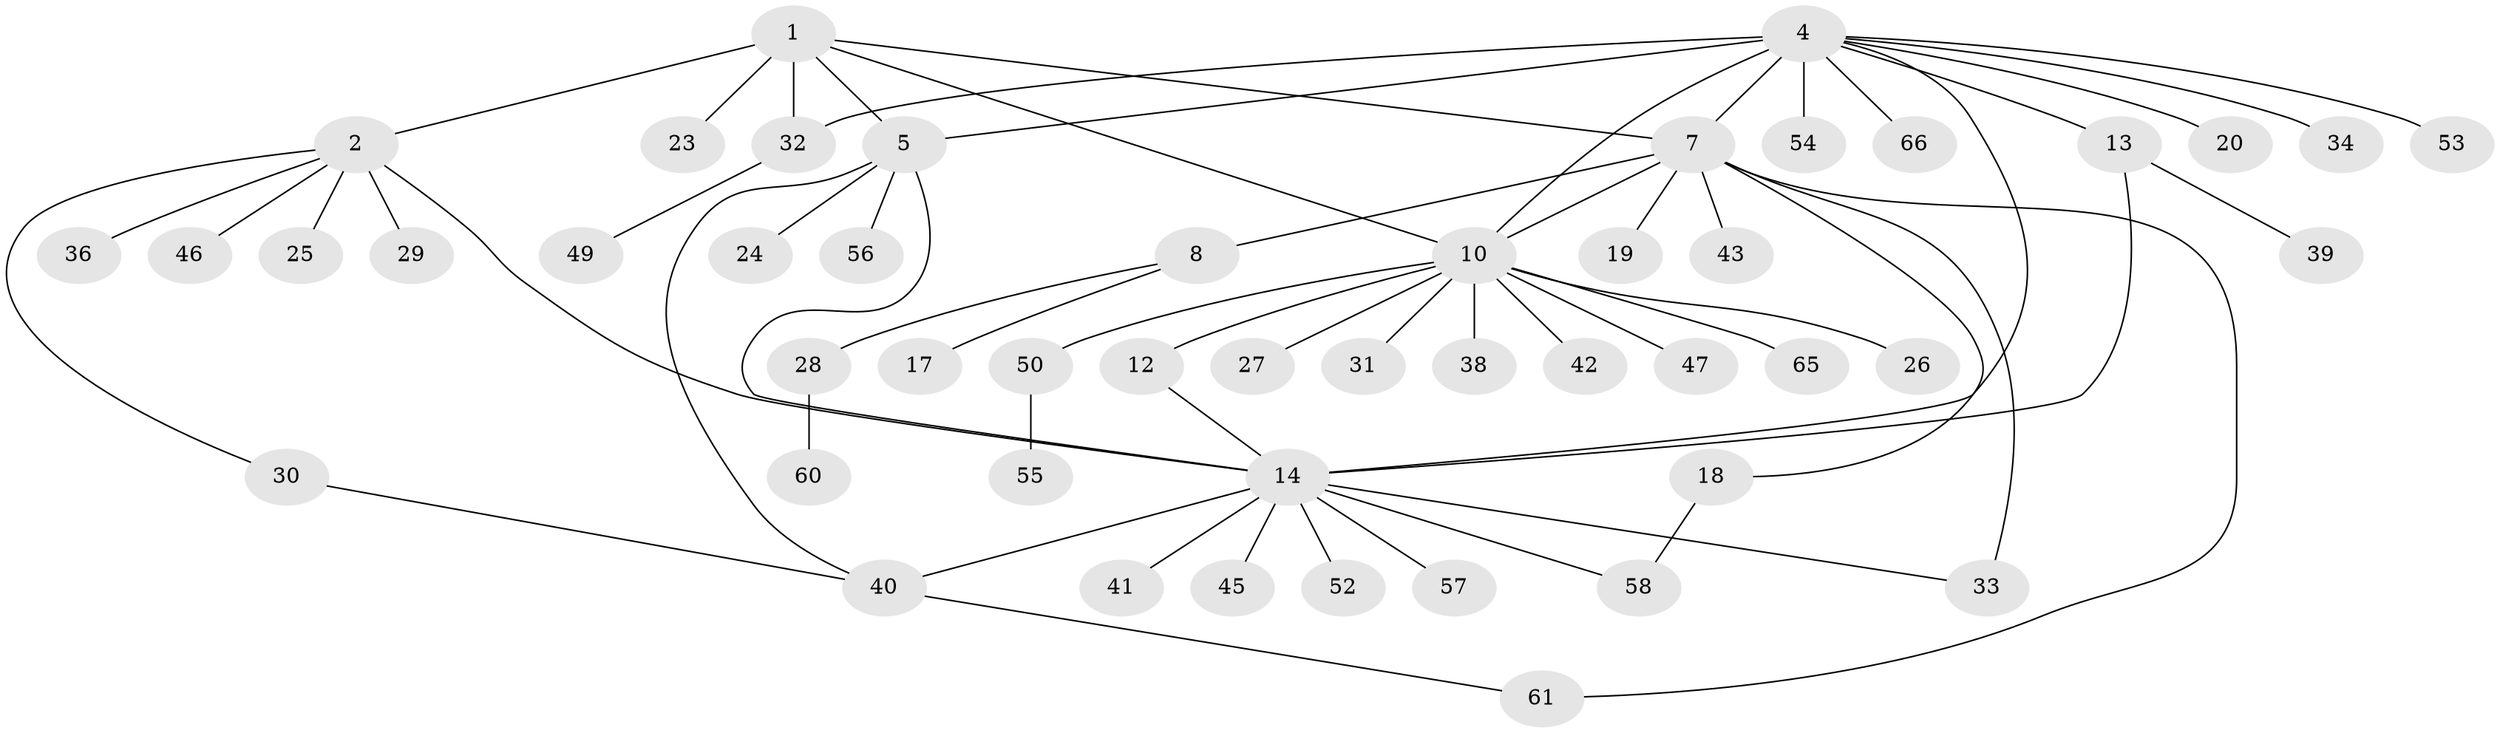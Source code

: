 // Generated by graph-tools (version 1.1) at 2025/24/03/03/25 07:24:12]
// undirected, 49 vertices, 61 edges
graph export_dot {
graph [start="1"]
  node [color=gray90,style=filled];
  1 [super="+21"];
  2 [super="+3"];
  4 [super="+15"];
  5 [super="+6"];
  7 [super="+9"];
  8 [super="+22"];
  10 [super="+11"];
  12 [super="+62"];
  13 [super="+16"];
  14 [super="+35"];
  17;
  18 [super="+44"];
  19;
  20;
  23 [super="+59"];
  24;
  25;
  26;
  27;
  28 [super="+51"];
  29;
  30;
  31;
  32 [super="+37"];
  33;
  34;
  36;
  38;
  39;
  40 [super="+48"];
  41;
  42;
  43;
  45;
  46;
  47;
  49;
  50;
  52;
  53 [super="+63"];
  54;
  55;
  56;
  57;
  58 [super="+64"];
  60;
  61;
  65;
  66;
  1 -- 2 [weight=2];
  1 -- 5;
  1 -- 7;
  1 -- 10;
  1 -- 23;
  1 -- 32;
  2 -- 14;
  2 -- 25;
  2 -- 29;
  2 -- 30;
  2 -- 36;
  2 -- 46;
  4 -- 5 [weight=2];
  4 -- 7 [weight=2];
  4 -- 10;
  4 -- 20;
  4 -- 32;
  4 -- 66;
  4 -- 34;
  4 -- 53;
  4 -- 54;
  4 -- 13;
  4 -- 14;
  5 -- 56;
  5 -- 14;
  5 -- 24;
  5 -- 40;
  7 -- 8 [weight=2];
  7 -- 33;
  7 -- 10;
  7 -- 43;
  7 -- 18;
  7 -- 19;
  7 -- 61;
  8 -- 17;
  8 -- 28;
  10 -- 12 [weight=2];
  10 -- 31;
  10 -- 38;
  10 -- 47;
  10 -- 65;
  10 -- 50;
  10 -- 26;
  10 -- 42;
  10 -- 27;
  12 -- 14;
  13 -- 14;
  13 -- 39;
  14 -- 33;
  14 -- 45;
  14 -- 52;
  14 -- 58;
  14 -- 40;
  14 -- 41;
  14 -- 57;
  18 -- 58;
  28 -- 60;
  30 -- 40;
  32 -- 49;
  40 -- 61;
  50 -- 55;
}

